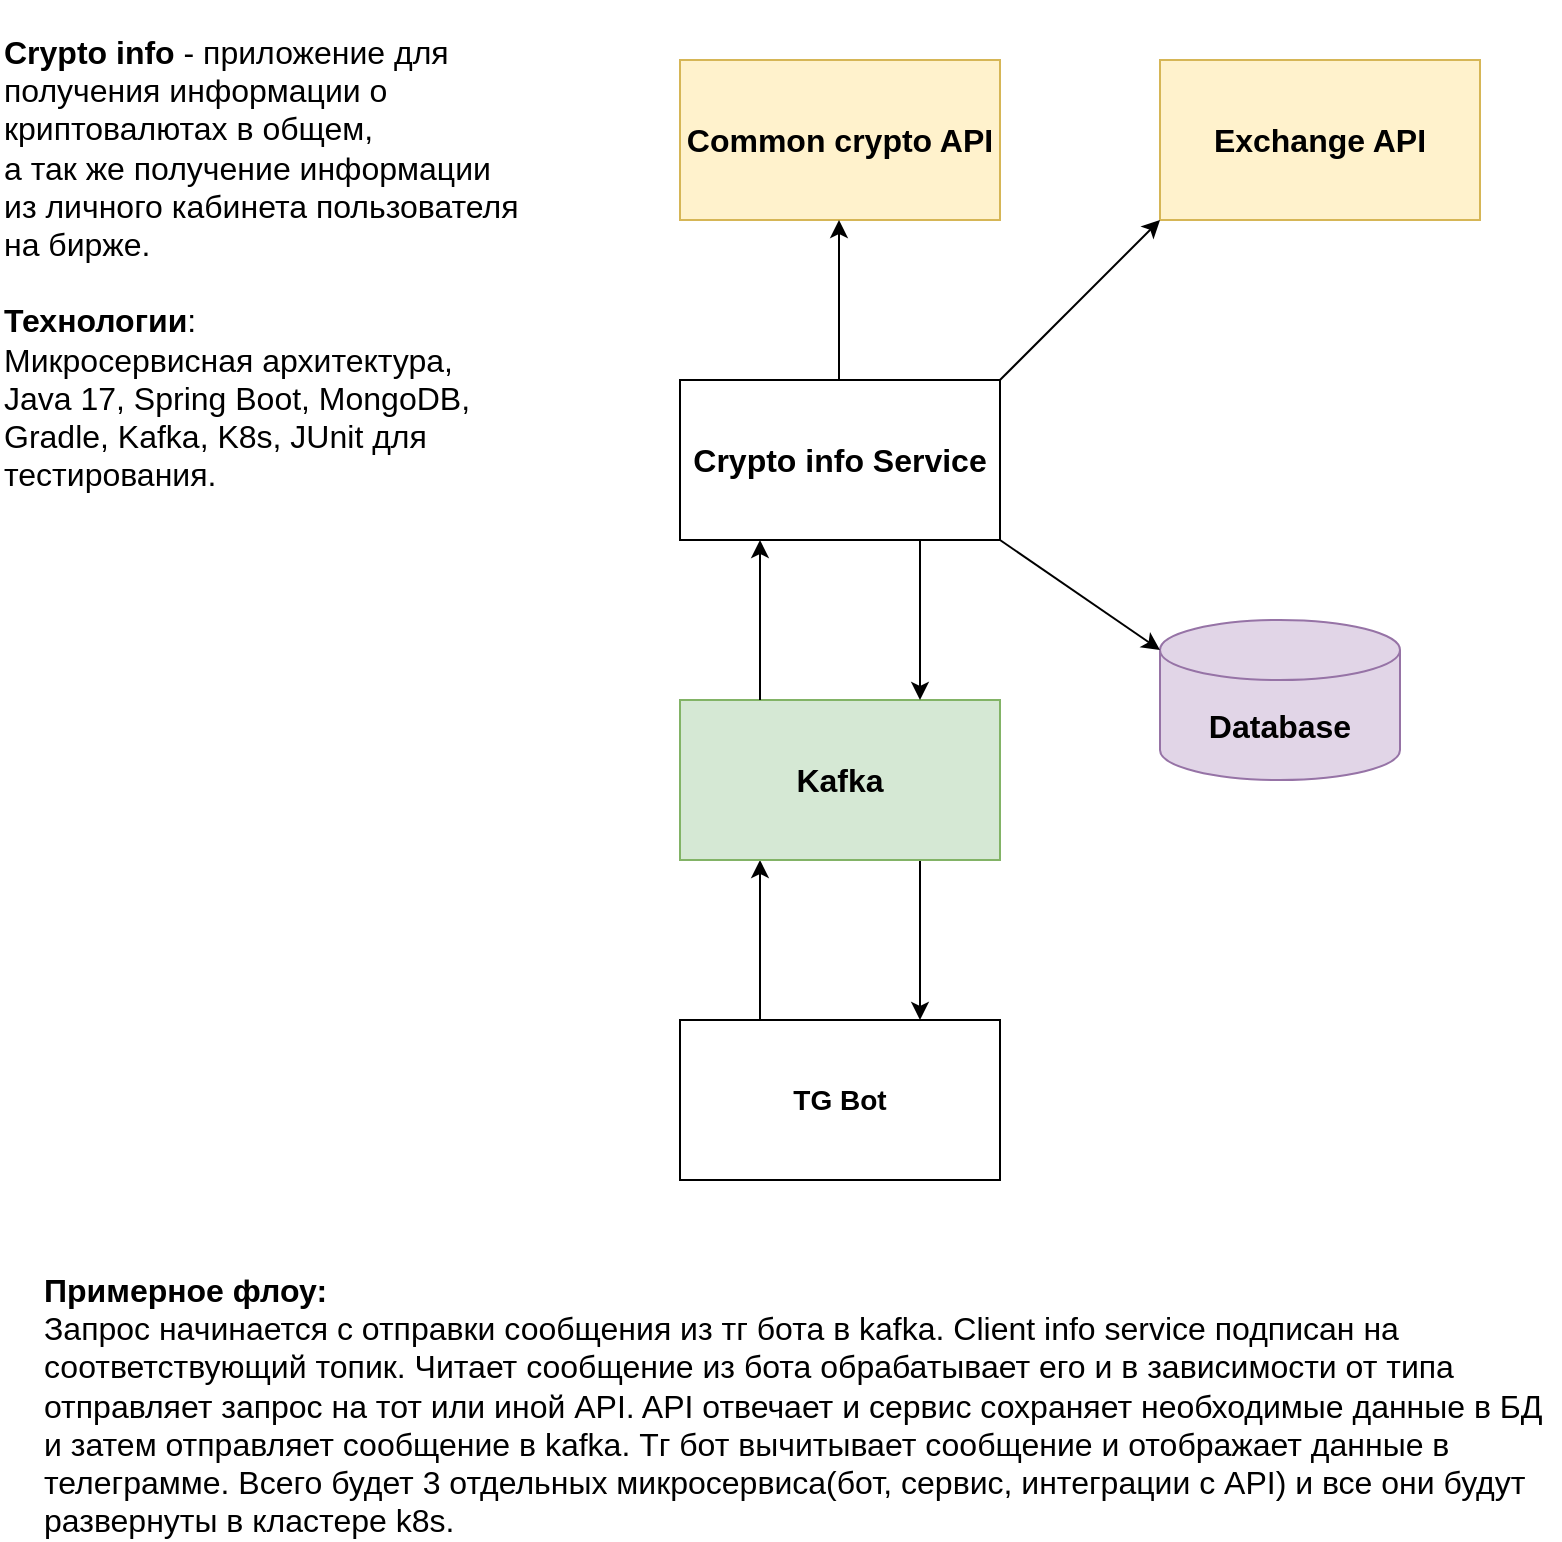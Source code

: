<mxfile version="24.7.12">
  <diagram name="Страница — 1" id="59_Xj-Uv8COttO5GndRY">
    <mxGraphModel dx="1372" dy="786" grid="1" gridSize="10" guides="1" tooltips="1" connect="1" arrows="1" fold="1" page="1" pageScale="1" pageWidth="827" pageHeight="1169" math="0" shadow="0">
      <root>
        <mxCell id="0" />
        <mxCell id="1" parent="0" />
        <mxCell id="GD41XOCNUY6HOv2m388n-53" value="&lt;font style=&quot;font-size: 14px;&quot;&gt;&lt;b&gt;TG Bot&lt;/b&gt;&lt;/font&gt;" style="rounded=0;whiteSpace=wrap;html=1;" vertex="1" parent="1">
          <mxGeometry x="360" y="561" width="160" height="80" as="geometry" />
        </mxCell>
        <mxCell id="GD41XOCNUY6HOv2m388n-54" value="" style="endArrow=classic;html=1;rounded=0;exitX=0.25;exitY=0;exitDx=0;exitDy=0;" edge="1" parent="1" source="GD41XOCNUY6HOv2m388n-53">
          <mxGeometry width="50" height="50" relative="1" as="geometry">
            <mxPoint x="400" y="551" as="sourcePoint" />
            <mxPoint x="400" y="481" as="targetPoint" />
          </mxGeometry>
        </mxCell>
        <mxCell id="GD41XOCNUY6HOv2m388n-55" value="" style="endArrow=classic;html=1;rounded=0;" edge="1" parent="1">
          <mxGeometry width="50" height="50" relative="1" as="geometry">
            <mxPoint x="480" y="481" as="sourcePoint" />
            <mxPoint x="480" y="561" as="targetPoint" />
          </mxGeometry>
        </mxCell>
        <mxCell id="GD41XOCNUY6HOv2m388n-56" value="&lt;font size=&quot;3&quot;&gt;&lt;b&gt;Kafka&lt;/b&gt;&lt;/font&gt;" style="rounded=0;whiteSpace=wrap;html=1;fillColor=#d5e8d4;strokeColor=#82b366;" vertex="1" parent="1">
          <mxGeometry x="360" y="401" width="160" height="80" as="geometry" />
        </mxCell>
        <mxCell id="GD41XOCNUY6HOv2m388n-57" value="&lt;font size=&quot;3&quot;&gt;&lt;b&gt;Crypto info Service&lt;/b&gt;&lt;/font&gt;" style="rounded=0;whiteSpace=wrap;html=1;" vertex="1" parent="1">
          <mxGeometry x="360" y="241" width="160" height="80" as="geometry" />
        </mxCell>
        <mxCell id="GD41XOCNUY6HOv2m388n-58" value="" style="endArrow=classic;html=1;rounded=0;exitX=0.25;exitY=0;exitDx=0;exitDy=0;" edge="1" parent="1">
          <mxGeometry width="50" height="50" relative="1" as="geometry">
            <mxPoint x="400" y="401" as="sourcePoint" />
            <mxPoint x="400" y="321" as="targetPoint" />
          </mxGeometry>
        </mxCell>
        <mxCell id="GD41XOCNUY6HOv2m388n-59" value="" style="endArrow=classic;html=1;rounded=0;" edge="1" parent="1">
          <mxGeometry width="50" height="50" relative="1" as="geometry">
            <mxPoint x="480" y="321" as="sourcePoint" />
            <mxPoint x="480" y="401" as="targetPoint" />
          </mxGeometry>
        </mxCell>
        <mxCell id="GD41XOCNUY6HOv2m388n-60" value="&lt;font size=&quot;3&quot;&gt;&lt;b&gt;Exchange API&lt;/b&gt;&lt;/font&gt;" style="rounded=0;whiteSpace=wrap;html=1;fillColor=#fff2cc;strokeColor=#d6b656;" vertex="1" parent="1">
          <mxGeometry x="600" y="81" width="160" height="80" as="geometry" />
        </mxCell>
        <mxCell id="GD41XOCNUY6HOv2m388n-61" value="&lt;font size=&quot;3&quot;&gt;&lt;b&gt;Common crypto API&lt;/b&gt;&lt;/font&gt;" style="rounded=0;whiteSpace=wrap;html=1;fillColor=#fff2cc;strokeColor=#d6b656;" vertex="1" parent="1">
          <mxGeometry x="360" y="81" width="160" height="80" as="geometry" />
        </mxCell>
        <mxCell id="GD41XOCNUY6HOv2m388n-62" value="" style="endArrow=classic;html=1;rounded=0;entryX=0;entryY=1;entryDx=0;entryDy=0;" edge="1" parent="1" target="GD41XOCNUY6HOv2m388n-60">
          <mxGeometry width="50" height="50" relative="1" as="geometry">
            <mxPoint x="520" y="241" as="sourcePoint" />
            <mxPoint x="570" y="191" as="targetPoint" />
          </mxGeometry>
        </mxCell>
        <mxCell id="GD41XOCNUY6HOv2m388n-63" value="" style="endArrow=classic;html=1;rounded=0;exitX=0.25;exitY=0;exitDx=0;exitDy=0;" edge="1" parent="1">
          <mxGeometry width="50" height="50" relative="1" as="geometry">
            <mxPoint x="439.5" y="241" as="sourcePoint" />
            <mxPoint x="439.5" y="161" as="targetPoint" />
          </mxGeometry>
        </mxCell>
        <mxCell id="GD41XOCNUY6HOv2m388n-64" value="&lt;font style=&quot;font-size: 16px;&quot;&gt;&lt;b style=&quot;&quot;&gt;Database&lt;/b&gt;&lt;/font&gt;" style="shape=cylinder3;whiteSpace=wrap;html=1;boundedLbl=1;backgroundOutline=1;size=15;fillColor=#e1d5e7;strokeColor=#9673a6;" vertex="1" parent="1">
          <mxGeometry x="600" y="361" width="120" height="80" as="geometry" />
        </mxCell>
        <mxCell id="GD41XOCNUY6HOv2m388n-65" value="" style="endArrow=classic;html=1;rounded=0;entryX=0;entryY=0;entryDx=0;entryDy=15;entryPerimeter=0;" edge="1" parent="1" target="GD41XOCNUY6HOv2m388n-64">
          <mxGeometry width="50" height="50" relative="1" as="geometry">
            <mxPoint x="520" y="321" as="sourcePoint" />
            <mxPoint x="570" y="271" as="targetPoint" />
          </mxGeometry>
        </mxCell>
        <mxCell id="GD41XOCNUY6HOv2m388n-67" value="&lt;div style=&quot;&quot;&gt;&lt;span style=&quot;background-color: initial; font-size: 16px; text-align: left;&quot;&gt;&amp;nbsp;&lt;/span&gt;&lt;br&gt;&lt;/div&gt;" style="text;html=1;align=center;verticalAlign=middle;resizable=0;points=[];autosize=1;strokeColor=none;fillColor=none;rotation=0;" vertex="1" parent="1">
          <mxGeometry x="140" y="51" width="30" height="30" as="geometry" />
        </mxCell>
        <mxCell id="GD41XOCNUY6HOv2m388n-68" value="&lt;font style=&quot;font-size: 16px;&quot;&gt;&lt;b&gt;Crypto info&lt;/b&gt; - приложение для получения информации о криптовалютах в общем,&lt;br&gt;а так же получение информации из личного кабинета пользователя на бирже.&lt;br&gt;&lt;br&gt;&lt;b&gt;Технологии&lt;/b&gt;:&lt;/font&gt;&lt;div&gt;&lt;font size=&quot;3&quot;&gt;Микросервисная архитектура, Java 17, Spring Boot, MongoDB,&amp;nbsp;&lt;/font&gt;&lt;/div&gt;&lt;div&gt;&lt;font size=&quot;3&quot;&gt;Gradle, Kafka, K8s, JUnit для&lt;/font&gt;&lt;/div&gt;&lt;div&gt;&lt;font size=&quot;3&quot;&gt;тестирования.&lt;/font&gt;&lt;/div&gt;&lt;div&gt;&lt;font size=&quot;3&quot;&gt;&lt;br&gt;&lt;/font&gt;&lt;/div&gt;" style="text;whiteSpace=wrap;html=1;" vertex="1" parent="1">
          <mxGeometry x="20" y="61" width="260" height="100" as="geometry" />
        </mxCell>
        <mxCell id="GD41XOCNUY6HOv2m388n-70" value="&lt;div&gt;&lt;span style=&quot;font-size: 16px;&quot;&gt;&lt;b&gt;Примерное флоу:&lt;/b&gt;&lt;/span&gt;&lt;/div&gt;&lt;div&gt;&lt;span style=&quot;font-size: 16px;&quot;&gt;Запрос начинается с отправки сообщения из тг бота в kafka. Client info service подписан на соответствующий топик. Читает сообщение из бота обрабатывает его и в зависимости от типа отправляет запрос на тот или иной API. API отвечает и сервис сохраняет необходимые данные в БД и затем отправляет сообщение в kafka. Тг бот вычитывает сообщение и отображает данные в телеграмме. Всего будет 3 отдельных микросервиса(бот, сервис, интеграции с API) и все они будут развернуты в кластере k8s.&lt;/span&gt;&lt;span style=&quot;font-size: 16px; background-color: initial;&quot;&gt;&amp;nbsp;&lt;/span&gt;&lt;/div&gt;" style="text;whiteSpace=wrap;html=1;" vertex="1" parent="1">
          <mxGeometry x="40" y="680" width="760" height="100" as="geometry" />
        </mxCell>
      </root>
    </mxGraphModel>
  </diagram>
</mxfile>
